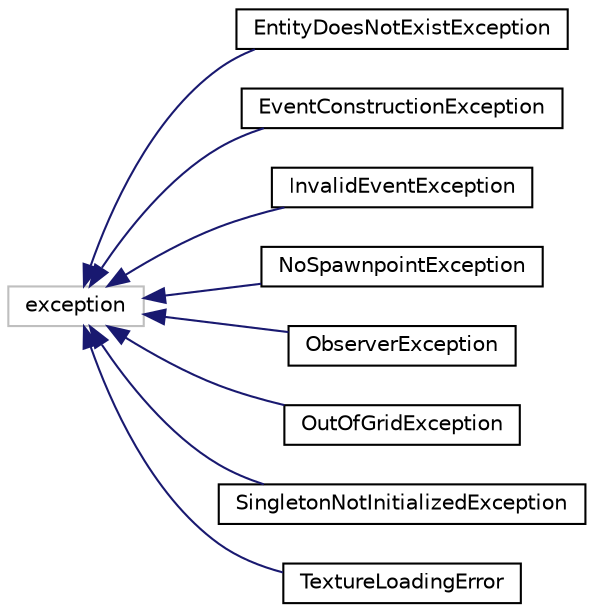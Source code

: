 digraph "Graphical Class Hierarchy"
{
 // INTERACTIVE_SVG=YES
 // LATEX_PDF_SIZE
  bgcolor="transparent";
  edge [fontname="Helvetica",fontsize="10",labelfontname="Helvetica",labelfontsize="10"];
  node [fontname="Helvetica",fontsize="10",shape=record];
  rankdir="LR";
  Node47 [label="exception",height=0.2,width=0.4,color="grey75",tooltip=" "];
  Node47 -> Node0 [dir="back",color="midnightblue",fontsize="10",style="solid",fontname="Helvetica"];
  Node0 [label="EntityDoesNotExistException",height=0.2,width=0.4,color="black",URL="$class_entity_does_not_exist_exception.html",tooltip=" "];
  Node47 -> Node49 [dir="back",color="midnightblue",fontsize="10",style="solid",fontname="Helvetica"];
  Node49 [label="EventConstructionException",height=0.2,width=0.4,color="black",URL="$struct_event_construction_exception.html",tooltip=" "];
  Node47 -> Node50 [dir="back",color="midnightblue",fontsize="10",style="solid",fontname="Helvetica"];
  Node50 [label="InvalidEventException",height=0.2,width=0.4,color="black",URL="$class_invalid_event_exception.html",tooltip=" "];
  Node47 -> Node51 [dir="back",color="midnightblue",fontsize="10",style="solid",fontname="Helvetica"];
  Node51 [label="NoSpawnpointException",height=0.2,width=0.4,color="black",URL="$class_no_spawnpoint_exception.html",tooltip=" "];
  Node47 -> Node52 [dir="back",color="midnightblue",fontsize="10",style="solid",fontname="Helvetica"];
  Node52 [label="ObserverException",height=0.2,width=0.4,color="black",URL="$class_observer_exception.html",tooltip=" "];
  Node47 -> Node53 [dir="back",color="midnightblue",fontsize="10",style="solid",fontname="Helvetica"];
  Node53 [label="OutOfGridException",height=0.2,width=0.4,color="black",URL="$class_out_of_grid_exception.html",tooltip=" "];
  Node47 -> Node54 [dir="back",color="midnightblue",fontsize="10",style="solid",fontname="Helvetica"];
  Node54 [label="SingletonNotInitializedException",height=0.2,width=0.4,color="black",URL="$class_singleton_not_initialized_exception.html",tooltip=" "];
  Node47 -> Node55 [dir="back",color="midnightblue",fontsize="10",style="solid",fontname="Helvetica"];
  Node55 [label="TextureLoadingError",height=0.2,width=0.4,color="black",URL="$class_texture_loading_error.html",tooltip=" "];
}
